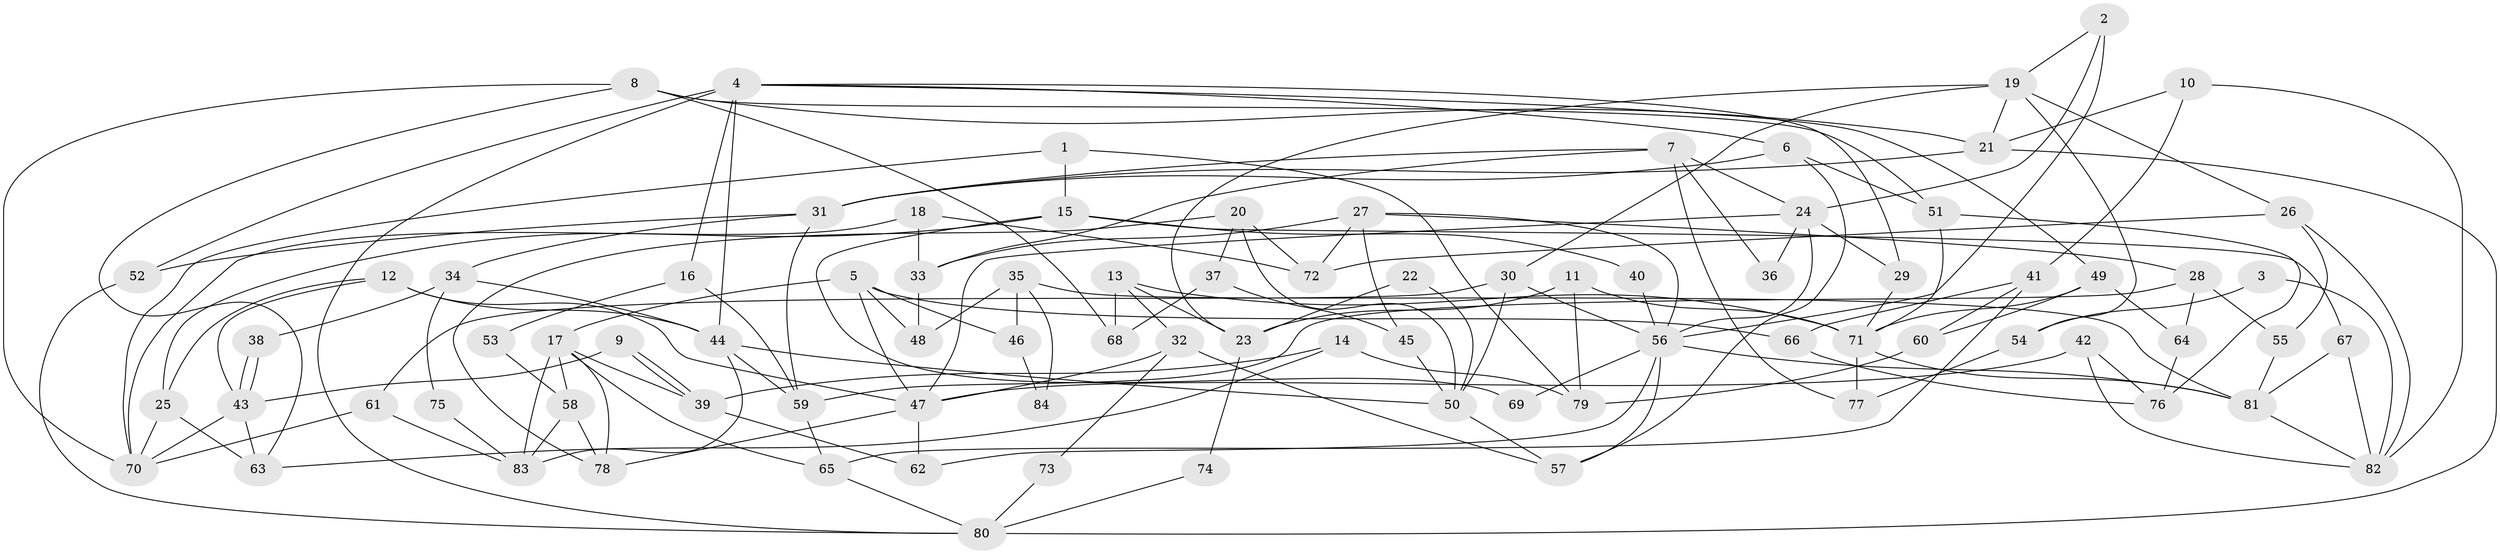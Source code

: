 // coarse degree distribution, {3: 0.21428571428571427, 7: 0.07142857142857142, 13: 0.023809523809523808, 11: 0.023809523809523808, 2: 0.11904761904761904, 10: 0.023809523809523808, 6: 0.14285714285714285, 8: 0.07142857142857142, 4: 0.11904761904761904, 5: 0.16666666666666666, 9: 0.023809523809523808}
// Generated by graph-tools (version 1.1) at 2025/51/03/04/25 22:51:13]
// undirected, 84 vertices, 168 edges
graph export_dot {
  node [color=gray90,style=filled];
  1;
  2;
  3;
  4;
  5;
  6;
  7;
  8;
  9;
  10;
  11;
  12;
  13;
  14;
  15;
  16;
  17;
  18;
  19;
  20;
  21;
  22;
  23;
  24;
  25;
  26;
  27;
  28;
  29;
  30;
  31;
  32;
  33;
  34;
  35;
  36;
  37;
  38;
  39;
  40;
  41;
  42;
  43;
  44;
  45;
  46;
  47;
  48;
  49;
  50;
  51;
  52;
  53;
  54;
  55;
  56;
  57;
  58;
  59;
  60;
  61;
  62;
  63;
  64;
  65;
  66;
  67;
  68;
  69;
  70;
  71;
  72;
  73;
  74;
  75;
  76;
  77;
  78;
  79;
  80;
  81;
  82;
  83;
  84;
  1 -- 70;
  1 -- 15;
  1 -- 79;
  2 -- 56;
  2 -- 24;
  2 -- 19;
  3 -- 82;
  3 -- 54;
  4 -- 44;
  4 -- 6;
  4 -- 16;
  4 -- 29;
  4 -- 49;
  4 -- 52;
  4 -- 80;
  5 -- 47;
  5 -- 17;
  5 -- 46;
  5 -- 48;
  5 -- 66;
  6 -- 57;
  6 -- 51;
  6 -- 31;
  7 -- 24;
  7 -- 31;
  7 -- 33;
  7 -- 36;
  7 -- 77;
  8 -- 21;
  8 -- 51;
  8 -- 63;
  8 -- 68;
  8 -- 70;
  9 -- 39;
  9 -- 39;
  9 -- 43;
  10 -- 21;
  10 -- 82;
  10 -- 41;
  11 -- 79;
  11 -- 71;
  11 -- 23;
  12 -- 47;
  12 -- 25;
  12 -- 43;
  12 -- 44;
  13 -- 23;
  13 -- 32;
  13 -- 68;
  13 -- 71;
  14 -- 63;
  14 -- 79;
  14 -- 39;
  15 -- 67;
  15 -- 25;
  15 -- 40;
  15 -- 69;
  16 -- 59;
  16 -- 53;
  17 -- 39;
  17 -- 83;
  17 -- 58;
  17 -- 65;
  17 -- 78;
  18 -- 70;
  18 -- 33;
  18 -- 72;
  19 -- 21;
  19 -- 23;
  19 -- 26;
  19 -- 30;
  19 -- 54;
  20 -- 72;
  20 -- 50;
  20 -- 37;
  20 -- 78;
  21 -- 31;
  21 -- 80;
  22 -- 23;
  22 -- 50;
  23 -- 74;
  24 -- 29;
  24 -- 47;
  24 -- 36;
  24 -- 56;
  25 -- 70;
  25 -- 63;
  26 -- 72;
  26 -- 55;
  26 -- 82;
  27 -- 45;
  27 -- 28;
  27 -- 33;
  27 -- 56;
  27 -- 72;
  28 -- 55;
  28 -- 59;
  28 -- 64;
  29 -- 71;
  30 -- 56;
  30 -- 50;
  30 -- 61;
  31 -- 59;
  31 -- 34;
  31 -- 52;
  32 -- 47;
  32 -- 57;
  32 -- 73;
  33 -- 48;
  34 -- 44;
  34 -- 38;
  34 -- 75;
  35 -- 81;
  35 -- 48;
  35 -- 46;
  35 -- 84;
  37 -- 68;
  37 -- 45;
  38 -- 43;
  38 -- 43;
  39 -- 62;
  40 -- 56;
  41 -- 65;
  41 -- 60;
  41 -- 66;
  42 -- 82;
  42 -- 47;
  42 -- 76;
  43 -- 63;
  43 -- 70;
  44 -- 83;
  44 -- 50;
  44 -- 59;
  45 -- 50;
  46 -- 84;
  47 -- 62;
  47 -- 78;
  49 -- 64;
  49 -- 60;
  49 -- 71;
  50 -- 57;
  51 -- 76;
  51 -- 71;
  52 -- 80;
  53 -- 58;
  54 -- 77;
  55 -- 81;
  56 -- 57;
  56 -- 62;
  56 -- 69;
  56 -- 81;
  58 -- 78;
  58 -- 83;
  59 -- 65;
  60 -- 79;
  61 -- 70;
  61 -- 83;
  64 -- 76;
  65 -- 80;
  66 -- 76;
  67 -- 81;
  67 -- 82;
  71 -- 77;
  71 -- 81;
  73 -- 80;
  74 -- 80;
  75 -- 83;
  81 -- 82;
}
